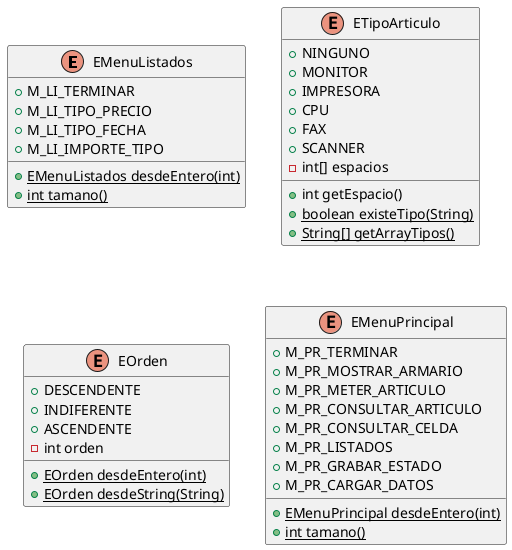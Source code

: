 @startuml
enum EMenuListados {
+  M_LI_TERMINAR
+  M_LI_TIPO_PRECIO
+  M_LI_TIPO_FECHA
+  M_LI_IMPORTE_TIPO
+ {static} EMenuListados desdeEntero(int)
+ {static} int tamano()
}
enum ETipoArticulo {
+  NINGUNO
+  MONITOR
+  IMPRESORA
+  CPU
+  FAX
+  SCANNER
- int[] espacios
+ int getEspacio()
+ {static} boolean existeTipo(String)
+ {static} String[] getArrayTipos()
}
enum EOrden {
+  DESCENDENTE
+  INDIFERENTE
+  ASCENDENTE
- int orden
+ {static} EOrden desdeEntero(int)
+ {static} EOrden desdeString(String)
}
enum EMenuPrincipal {
+  M_PR_TERMINAR
+  M_PR_MOSTRAR_ARMARIO
+  M_PR_METER_ARTICULO
+  M_PR_CONSULTAR_ARTICULO
+  M_PR_CONSULTAR_CELDA
+  M_PR_LISTADOS
+  M_PR_GRABAR_ESTADO
+  M_PR_CARGAR_DATOS
+ {static} EMenuPrincipal desdeEntero(int)
+ {static} int tamano()
}
@enduml
